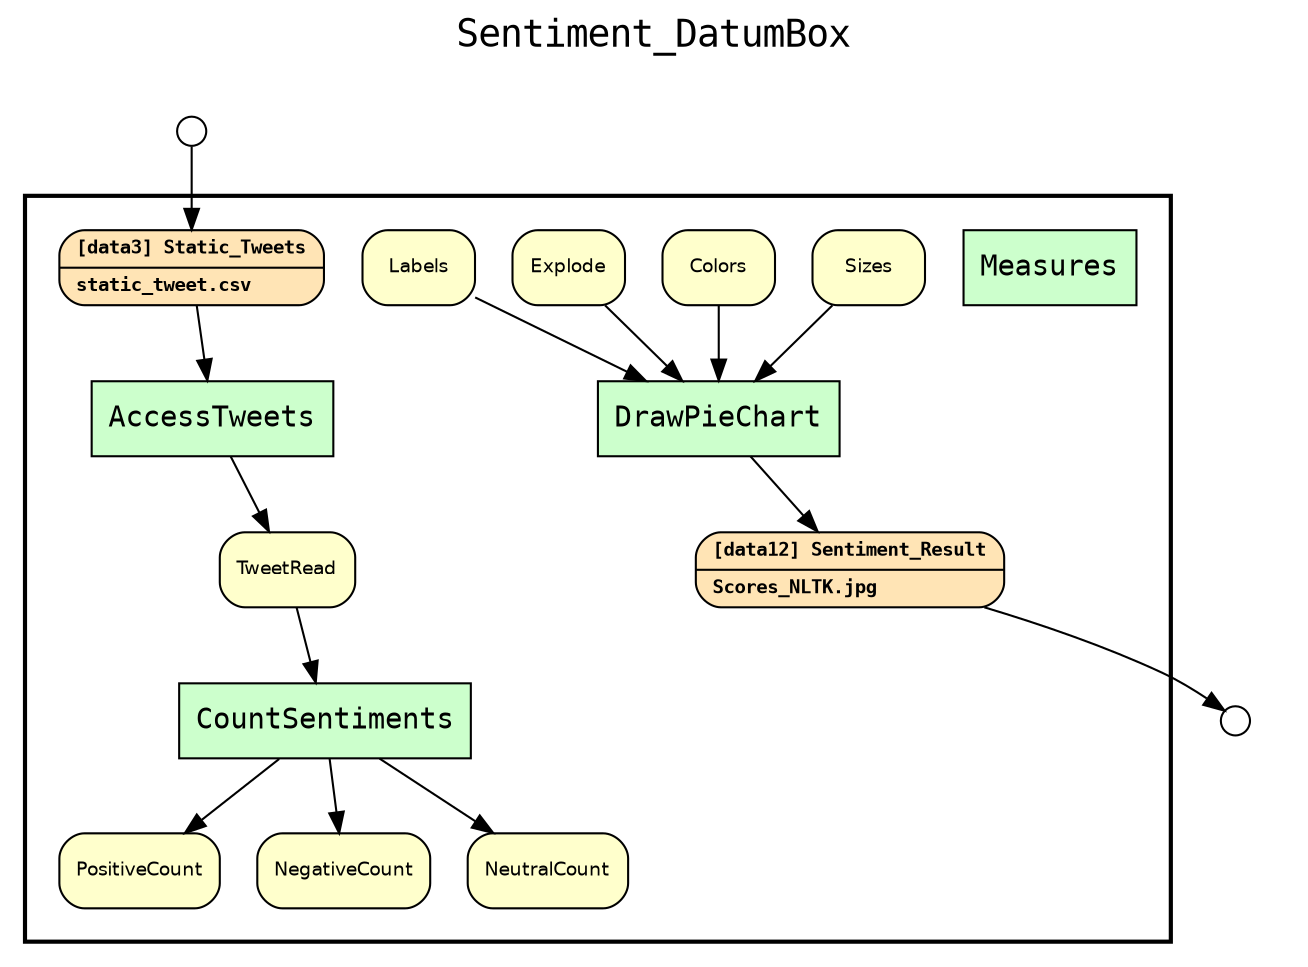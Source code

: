 
digraph yw_data_view {
rankdir=TB
fontname=Courier; fontsize=18; labelloc=t
label="Sentiment_DatumBox"
subgraph cluster_workflow { label=""; color=black; penwidth=2
subgraph cluster_workflow_inner { label=""; color=white
node[shape=box style="filled" fillcolor="#CCFFCC" peripheries=1 fontname=Courier]
AccessTweets
CountSentiments
Measures
DrawPieChart
node[shape=box style="filled" fillcolor="#CCFFCC" peripheries=1 fontname=Courier]
node[shape=box style="rounded,filled" fillcolor="#FFE4B5" peripheries=1 fontname="Courier-Bold" fontsize=9]
Static_Tweets[shape=record rankdir=LR label="{<f0> [data3] Static_Tweets |<f1>static_tweet.csv\l}"]
node[shape=box style="rounded,filled" fillcolor="#FFFFCC" peripheries=1 fontname=Helvetica]
TweetRead
PositiveCount
NegativeCount
NeutralCount
Explode
Labels
Sizes
Colors
node[shape=box style="rounded,filled" fillcolor="#FFE4B5" peripheries=1 fontname="Courier-Bold" fontsize=9]
Sentiment_Result[shape=record rankdir=LR label="{<f0> [data12] Sentiment_Result |<f1>Scores_NLTK.jpg\l}"]
node[shape=box style="rounded,filled" fillcolor="#FFFFFF" peripheries=1 fontname=Helvetica]
}}
subgraph cluster_inflows { label=""; color=white; penwidth=2
subgraph cluster_inflows_inner { label=""; color=white
node[shape=circle fillcolor="#FFFFFF" peripheries=1 width=0.2]
Static_Tweets_inflow [label=""]
}}
subgraph cluster_outflows { label=""; color=white; penwidth=2
subgraph cluster_outflows_inner { label=""; color=white
node[shape=circle fillcolor="#FFFFFF" peripheries=1 width=0.2]
Sentiment_Result_outflow [label=""]
}}
Static_Tweets -> AccessTweets
TweetRead -> CountSentiments
Explode -> DrawPieChart
Labels -> DrawPieChart
Sizes -> DrawPieChart
Colors -> DrawPieChart
AccessTweets -> TweetRead
CountSentiments -> PositiveCount
CountSentiments -> NegativeCount
CountSentiments -> NeutralCount
DrawPieChart -> Sentiment_Result
Static_Tweets_inflow -> Static_Tweets
Sentiment_Result -> Sentiment_Result_outflow
}

